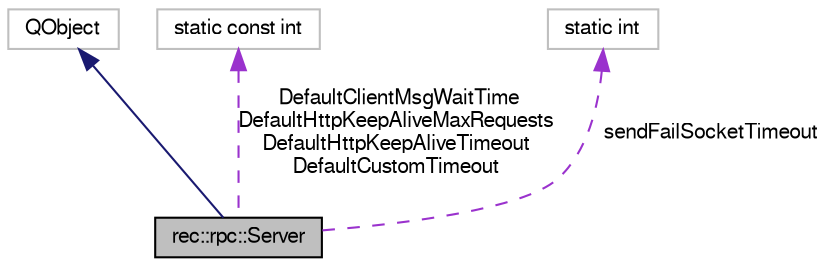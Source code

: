 digraph "rec::rpc::Server"
{
  edge [fontname="FreeSans",fontsize="10",labelfontname="FreeSans",labelfontsize="10"];
  node [fontname="FreeSans",fontsize="10",shape=record];
  Node1 [label="rec::rpc::Server",height=0.2,width=0.4,color="black", fillcolor="grey75", style="filled", fontcolor="black"];
  Node2 -> Node1 [dir="back",color="midnightblue",fontsize="10",style="solid",fontname="FreeSans"];
  Node2 [label="QObject",height=0.2,width=0.4,color="grey75", fillcolor="white", style="filled"];
  Node3 -> Node1 [dir="back",color="darkorchid3",fontsize="10",style="dashed",label=" DefaultClientMsgWaitTime\nDefaultHttpKeepAliveMaxRequests\nDefaultHttpKeepAliveTimeout\nDefaultCustomTimeout" ,fontname="FreeSans"];
  Node3 [label="static const int",height=0.2,width=0.4,color="grey75", fillcolor="white", style="filled"];
  Node4 -> Node1 [dir="back",color="darkorchid3",fontsize="10",style="dashed",label=" sendFailSocketTimeout" ,fontname="FreeSans"];
  Node4 [label="static int",height=0.2,width=0.4,color="grey75", fillcolor="white", style="filled"];
}
